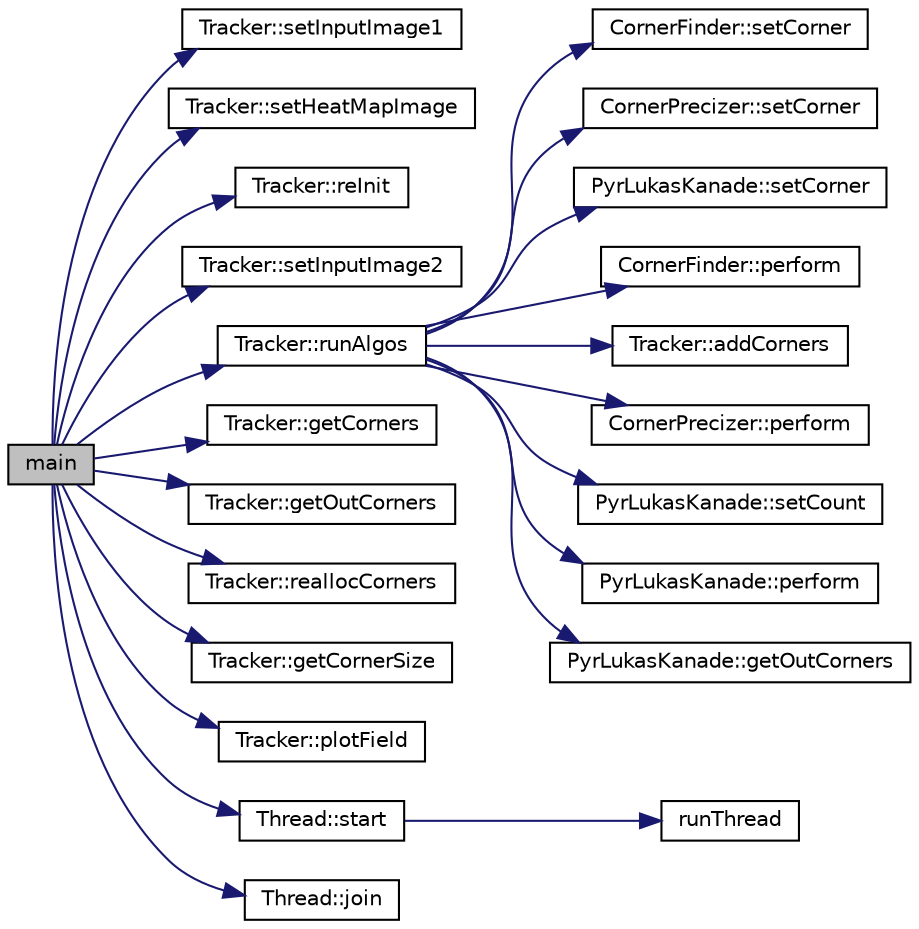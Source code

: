 digraph G
{
  edge [fontname="Helvetica",fontsize="10",labelfontname="Helvetica",labelfontsize="10"];
  node [fontname="Helvetica",fontsize="10",shape=record];
  rankdir="LR";
  Node1 [label="main",height=0.2,width=0.4,color="black", fillcolor="grey75", style="filled" fontcolor="black"];
  Node1 -> Node2 [color="midnightblue",fontsize="10",style="solid",fontname="Helvetica"];
  Node2 [label="Tracker::setInputImage1",height=0.2,width=0.4,color="black", fillcolor="white", style="filled",URL="$class_tracker.html#a8bec3e027374f6b1512e48a8015379ab",tooltip="Give the array of picture the image that will be used as main input to all algoritm."];
  Node1 -> Node3 [color="midnightblue",fontsize="10",style="solid",fontname="Helvetica"];
  Node3 [label="Tracker::setHeatMapImage",height=0.2,width=0.4,color="black", fillcolor="white", style="filled",URL="$class_tracker.html#a97230feb600bdd4f08f86b3498b0c912",tooltip="Give the array of picture the image that will be used as heat map."];
  Node1 -> Node4 [color="midnightblue",fontsize="10",style="solid",fontname="Helvetica"];
  Node4 [label="Tracker::reInit",height=0.2,width=0.4,color="black", fillcolor="white", style="filled",URL="$class_tracker.html#a8ccd74b314363524b19dfab49c470b4c",tooltip="This function is used to clear the datas as much a you need, since it&#39;s most video utilisation..."];
  Node1 -> Node5 [color="midnightblue",fontsize="10",style="solid",fontname="Helvetica"];
  Node5 [label="Tracker::setInputImage2",height=0.2,width=0.4,color="black", fillcolor="white", style="filled",URL="$class_tracker.html#a4c28de1cc01c2894e177fe18023cda79",tooltip="Give the array of picture the image that will be used as second input to calculte flow mostly..."];
  Node1 -> Node6 [color="midnightblue",fontsize="10",style="solid",fontname="Helvetica"];
  Node6 [label="Tracker::runAlgos",height=0.2,width=0.4,color="black", fillcolor="white", style="filled",URL="$class_tracker.html#ad4794516e58ba77a6183dcfdebb1ec0e",tooltip="this is the main function used, it starts one step the whole calcul you want to thred or loop..."];
  Node6 -> Node7 [color="midnightblue",fontsize="10",style="solid",fontname="Helvetica"];
  Node7 [label="CornerFinder::setCorner",height=0.2,width=0.4,color="black", fillcolor="white", style="filled",URL="$class_corner_finder.html#a7d40ad75eaceb4275255352fc7898169",tooltip="This setter will be used if the user wants to change the array of Corners in use."];
  Node6 -> Node8 [color="midnightblue",fontsize="10",style="solid",fontname="Helvetica"];
  Node8 [label="CornerPrecizer::setCorner",height=0.2,width=0.4,color="black", fillcolor="white", style="filled",URL="$class_corner_precizer.html#a7d40ad75eaceb4275255352fc7898169",tooltip="This setter will be used if the user wants to change the array of Corners in use."];
  Node6 -> Node9 [color="midnightblue",fontsize="10",style="solid",fontname="Helvetica"];
  Node9 [label="PyrLukasKanade::setCorner",height=0.2,width=0.4,color="black", fillcolor="white", style="filled",URL="$class_pyr_lukas_kanade.html#a7d40ad75eaceb4275255352fc7898169",tooltip="This setter will be used if the user wants to change the array of Corners in use."];
  Node6 -> Node10 [color="midnightblue",fontsize="10",style="solid",fontname="Helvetica"];
  Node10 [label="CornerFinder::perform",height=0.2,width=0.4,color="black", fillcolor="white", style="filled",URL="$class_corner_finder.html#a68888f139e418f88481aa86480de3cec",tooltip="This function perform the algorithme she is associated with."];
  Node6 -> Node11 [color="midnightblue",fontsize="10",style="solid",fontname="Helvetica"];
  Node11 [label="Tracker::addCorners",height=0.2,width=0.4,color="black", fillcolor="white", style="filled",URL="$class_tracker.html#a434f429d01e9b821e347c29eca0b6131",tooltip="This function add a certain number of corners that are used to display the heat map picture..."];
  Node6 -> Node12 [color="midnightblue",fontsize="10",style="solid",fontname="Helvetica"];
  Node12 [label="CornerPrecizer::perform",height=0.2,width=0.4,color="black", fillcolor="white", style="filled",URL="$class_corner_precizer.html#a68888f139e418f88481aa86480de3cec",tooltip="This function perform the algorithme she is associated with."];
  Node6 -> Node13 [color="midnightblue",fontsize="10",style="solid",fontname="Helvetica"];
  Node13 [label="PyrLukasKanade::setCount",height=0.2,width=0.4,color="black", fillcolor="white", style="filled",URL="$class_pyr_lukas_kanade.html#aff3d75dfcd9df870c2c7006e13ba7467",tooltip="This setter will be used if the user wants to change the number of corners that have been given as pa..."];
  Node6 -> Node14 [color="midnightblue",fontsize="10",style="solid",fontname="Helvetica"];
  Node14 [label="PyrLukasKanade::perform",height=0.2,width=0.4,color="black", fillcolor="white", style="filled",URL="$class_pyr_lukas_kanade.html#a68888f139e418f88481aa86480de3cec",tooltip="This function perform the algorithme she is associated with."];
  Node6 -> Node15 [color="midnightblue",fontsize="10",style="solid",fontname="Helvetica"];
  Node15 [label="PyrLukasKanade::getOutCorners",height=0.2,width=0.4,color="black", fillcolor="white", style="filled",URL="$class_pyr_lukas_kanade.html#a8e87b0b5311ffb15709e32d4e3e924c4",tooltip="This getter send back the output corners that have been computed."];
  Node1 -> Node16 [color="midnightblue",fontsize="10",style="solid",fontname="Helvetica"];
  Node16 [label="Tracker::getCorners",height=0.2,width=0.4,color="black", fillcolor="white", style="filled",URL="$class_tracker.html#aba064f902a9c509fd6ba4c62e2a01f5b",tooltip="Give a vector containing all input corners."];
  Node1 -> Node17 [color="midnightblue",fontsize="10",style="solid",fontname="Helvetica"];
  Node17 [label="Tracker::getOutCorners",height=0.2,width=0.4,color="black", fillcolor="white", style="filled",URL="$class_tracker.html#a8e87b0b5311ffb15709e32d4e3e924c4",tooltip="Give a vector containing all the computed corners, via optical flow algorithm."];
  Node1 -> Node18 [color="midnightblue",fontsize="10",style="solid",fontname="Helvetica"];
  Node18 [label="Tracker::reallocCorners",height=0.2,width=0.4,color="black", fillcolor="white", style="filled",URL="$class_tracker.html#a378995c78fdc6a0b2c03dd134fe72fe4",tooltip="this function reinit both corners and outcorners set of points not to make errors occur with reminesc..."];
  Node1 -> Node19 [color="midnightblue",fontsize="10",style="solid",fontname="Helvetica"];
  Node19 [label="Tracker::getCornerSize",height=0.2,width=0.4,color="black", fillcolor="white", style="filled",URL="$class_tracker.html#a57e02b64df9ce890fc7cd9ccf53c652a",tooltip="Give the number of corners found and in used by the algoritme to be used in non optical algrorithm..."];
  Node1 -> Node20 [color="midnightblue",fontsize="10",style="solid",fontname="Helvetica"];
  Node20 [label="Tracker::plotField",height=0.2,width=0.4,color="black", fillcolor="white", style="filled",URL="$class_tracker.html#aac08a632db0f929637c81e071c919b9a",tooltip="This function plot the field of point 1 by 1 with the ones returned by getOurCorners, only use the points given to it."];
  Node1 -> Node21 [color="midnightblue",fontsize="10",style="solid",fontname="Helvetica"];
  Node21 [label="Thread::start",height=0.2,width=0.4,color="black", fillcolor="white", style="filled",URL="$class_thread.html#ac92d3b835636641550b12b0f93daf21d",tooltip="This function allows you to start a thread just as if you were using basic C-Thread. In fact, it create the thread and give the private C-Function in argument whoch will start run()."];
  Node21 -> Node22 [color="midnightblue",fontsize="10",style="solid",fontname="Helvetica"];
  Node22 [label="runThread",height=0.2,width=0.4,color="black", fillcolor="white", style="filled",URL="$reg_sin_thread_8cpp.html#a23b178a0554912cad547105a909fb461"];
  Node1 -> Node23 [color="midnightblue",fontsize="10",style="solid",fontname="Helvetica"];
  Node23 [label="Thread::join",height=0.2,width=0.4,color="black", fillcolor="white", style="filled",URL="$class_thread.html#ac942067a7e5a314610c1e89ff801f3bd",tooltip="This function allows to take the ouput as the thread when the threaded funcion, run() here..."];
}
